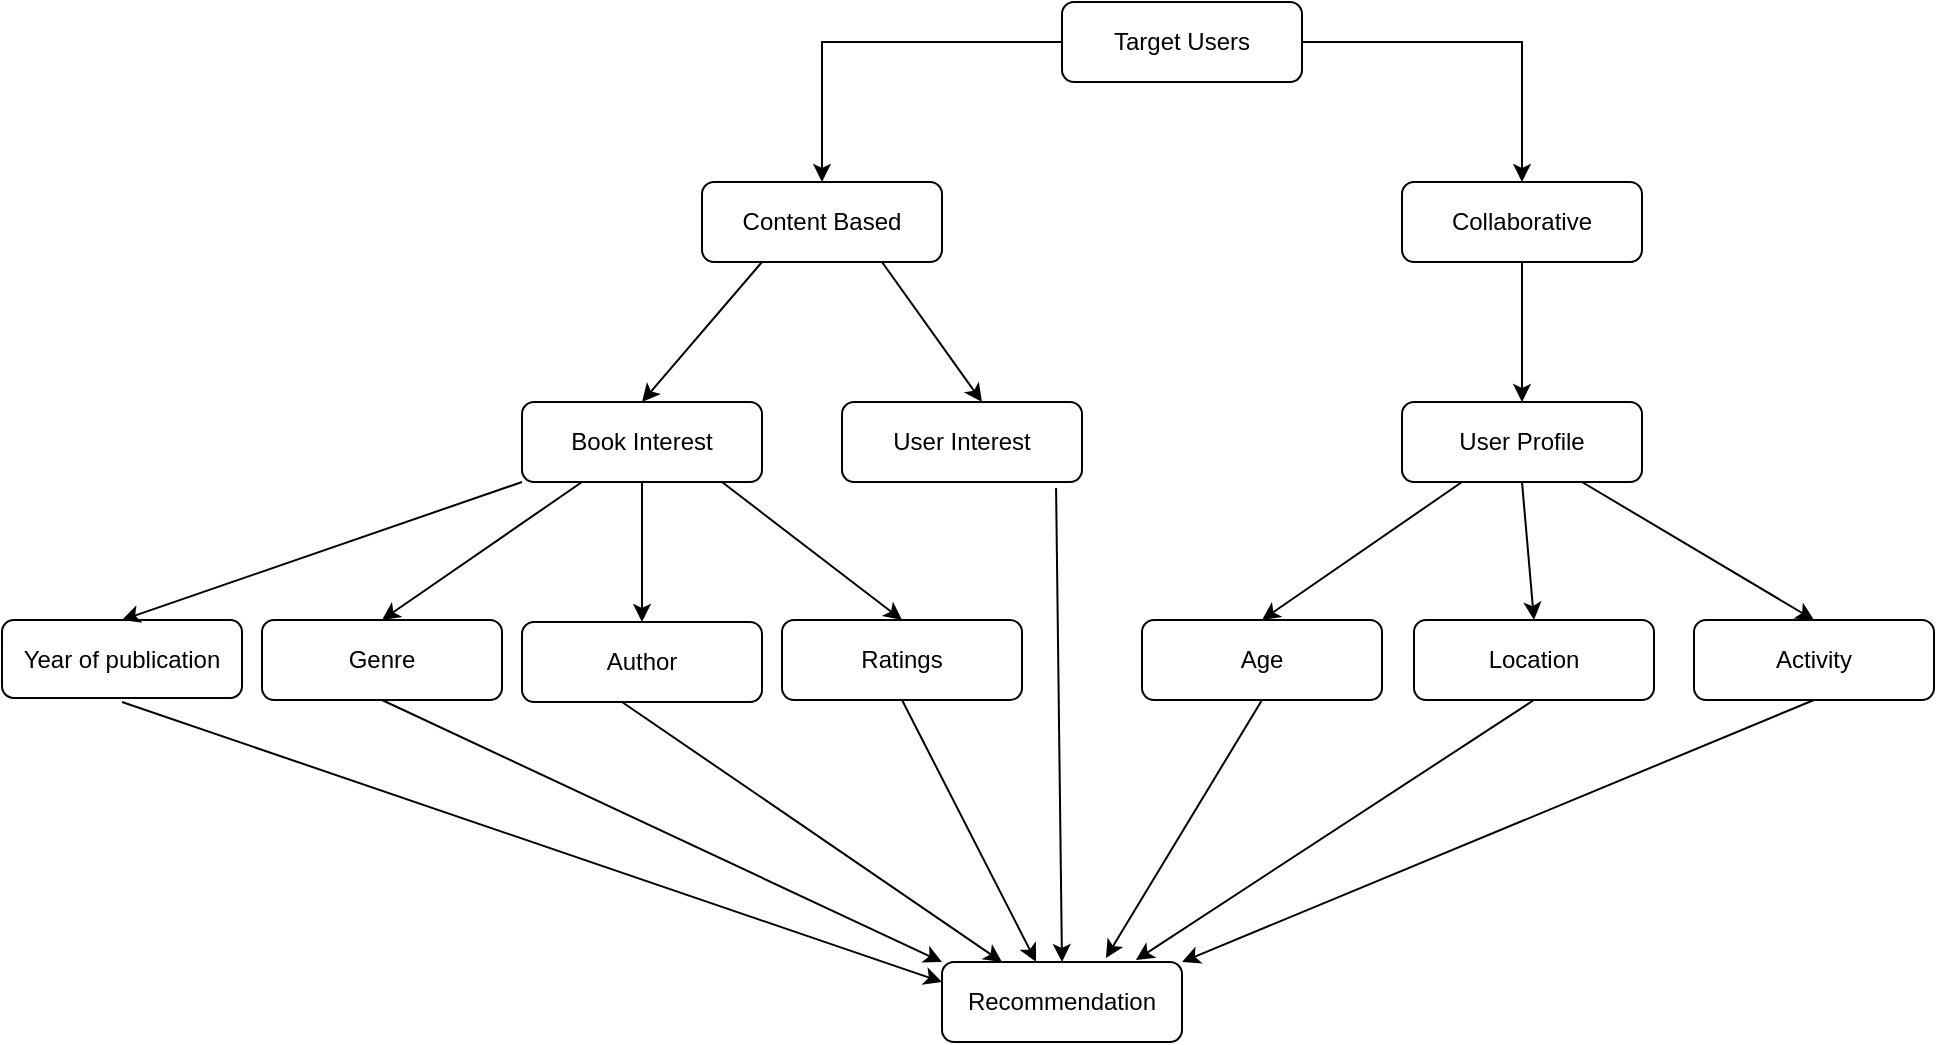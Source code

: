 <mxfile version="21.6.8" type="github">
  <diagram id="C5RBs43oDa-KdzZeNtuy" name="Page-1">
    <mxGraphModel dx="1707" dy="488" grid="1" gridSize="10" guides="1" tooltips="1" connect="1" arrows="1" fold="1" page="1" pageScale="1" pageWidth="827" pageHeight="1169" math="0" shadow="0">
      <root>
        <mxCell id="WIyWlLk6GJQsqaUBKTNV-0" />
        <mxCell id="WIyWlLk6GJQsqaUBKTNV-1" parent="WIyWlLk6GJQsqaUBKTNV-0" />
        <mxCell id="Zo8uTR7I00RLLcpl7ttz-0" style="edgeStyle=orthogonalEdgeStyle;rounded=0;orthogonalLoop=1;jettySize=auto;html=1;entryX=0.5;entryY=0;entryDx=0;entryDy=0;" edge="1" parent="WIyWlLk6GJQsqaUBKTNV-1" source="WIyWlLk6GJQsqaUBKTNV-3" target="Zo8uTR7I00RLLcpl7ttz-2">
          <mxGeometry relative="1" as="geometry">
            <mxPoint x="220" y="170" as="targetPoint" />
            <Array as="points">
              <mxPoint x="220" y="110" />
            </Array>
          </mxGeometry>
        </mxCell>
        <mxCell id="WIyWlLk6GJQsqaUBKTNV-3" value="Target Users" style="rounded=1;whiteSpace=wrap;html=1;fontSize=12;glass=0;strokeWidth=1;shadow=0;" parent="WIyWlLk6GJQsqaUBKTNV-1" vertex="1">
          <mxGeometry x="340" y="90" width="120" height="40" as="geometry" />
        </mxCell>
        <mxCell id="Zo8uTR7I00RLLcpl7ttz-2" value="Content Based" style="rounded=1;whiteSpace=wrap;html=1;fontSize=12;glass=0;strokeWidth=1;shadow=0;" vertex="1" parent="WIyWlLk6GJQsqaUBKTNV-1">
          <mxGeometry x="160" y="180" width="120" height="40" as="geometry" />
        </mxCell>
        <mxCell id="Zo8uTR7I00RLLcpl7ttz-3" value="Collaborative" style="rounded=1;whiteSpace=wrap;html=1;fontSize=12;glass=0;strokeWidth=1;shadow=0;" vertex="1" parent="WIyWlLk6GJQsqaUBKTNV-1">
          <mxGeometry x="510" y="180" width="120" height="40" as="geometry" />
        </mxCell>
        <mxCell id="Zo8uTR7I00RLLcpl7ttz-4" style="edgeStyle=orthogonalEdgeStyle;rounded=0;orthogonalLoop=1;jettySize=auto;html=1;entryX=0.5;entryY=0;entryDx=0;entryDy=0;exitX=1;exitY=0.5;exitDx=0;exitDy=0;" edge="1" parent="WIyWlLk6GJQsqaUBKTNV-1" source="WIyWlLk6GJQsqaUBKTNV-3">
          <mxGeometry relative="1" as="geometry">
            <mxPoint x="570" y="180" as="targetPoint" />
            <mxPoint x="670" y="110" as="sourcePoint" />
            <Array as="points">
              <mxPoint x="570" y="110" />
            </Array>
          </mxGeometry>
        </mxCell>
        <mxCell id="Zo8uTR7I00RLLcpl7ttz-7" value="" style="endArrow=classic;html=1;rounded=0;exitX=0.25;exitY=1;exitDx=0;exitDy=0;entryX=0.5;entryY=0;entryDx=0;entryDy=0;" edge="1" parent="WIyWlLk6GJQsqaUBKTNV-1" source="Zo8uTR7I00RLLcpl7ttz-2" target="Zo8uTR7I00RLLcpl7ttz-8">
          <mxGeometry width="50" height="50" relative="1" as="geometry">
            <mxPoint x="110" y="360" as="sourcePoint" />
            <mxPoint x="100" y="290" as="targetPoint" />
          </mxGeometry>
        </mxCell>
        <mxCell id="Zo8uTR7I00RLLcpl7ttz-8" value="Book Interest" style="rounded=1;whiteSpace=wrap;html=1;" vertex="1" parent="WIyWlLk6GJQsqaUBKTNV-1">
          <mxGeometry x="70" y="290" width="120" height="40" as="geometry" />
        </mxCell>
        <mxCell id="Zo8uTR7I00RLLcpl7ttz-9" value="" style="endArrow=classic;html=1;rounded=0;exitX=0.75;exitY=1;exitDx=0;exitDy=0;" edge="1" parent="WIyWlLk6GJQsqaUBKTNV-1" source="Zo8uTR7I00RLLcpl7ttz-2">
          <mxGeometry width="50" height="50" relative="1" as="geometry">
            <mxPoint x="390" y="220" as="sourcePoint" />
            <mxPoint x="300" y="290" as="targetPoint" />
          </mxGeometry>
        </mxCell>
        <mxCell id="Zo8uTR7I00RLLcpl7ttz-10" value="User Interest" style="rounded=1;whiteSpace=wrap;html=1;" vertex="1" parent="WIyWlLk6GJQsqaUBKTNV-1">
          <mxGeometry x="230" y="290" width="120" height="40" as="geometry" />
        </mxCell>
        <mxCell id="Zo8uTR7I00RLLcpl7ttz-11" value="" style="endArrow=classic;html=1;rounded=0;exitX=0.5;exitY=1;exitDx=0;exitDy=0;entryX=0.5;entryY=0;entryDx=0;entryDy=0;" edge="1" parent="WIyWlLk6GJQsqaUBKTNV-1" target="Zo8uTR7I00RLLcpl7ttz-12" source="Zo8uTR7I00RLLcpl7ttz-3">
          <mxGeometry width="50" height="50" relative="1" as="geometry">
            <mxPoint x="534" y="220" as="sourcePoint" />
            <mxPoint x="444" y="290" as="targetPoint" />
          </mxGeometry>
        </mxCell>
        <mxCell id="Zo8uTR7I00RLLcpl7ttz-12" value="User Profile" style="rounded=1;whiteSpace=wrap;html=1;" vertex="1" parent="WIyWlLk6GJQsqaUBKTNV-1">
          <mxGeometry x="510" y="290" width="120" height="40" as="geometry" />
        </mxCell>
        <mxCell id="Zo8uTR7I00RLLcpl7ttz-15" value="" style="endArrow=classic;html=1;rounded=0;exitX=0.25;exitY=1;exitDx=0;exitDy=0;entryX=0.5;entryY=0;entryDx=0;entryDy=0;" edge="1" parent="WIyWlLk6GJQsqaUBKTNV-1" source="Zo8uTR7I00RLLcpl7ttz-8" target="Zo8uTR7I00RLLcpl7ttz-16">
          <mxGeometry width="50" height="50" relative="1" as="geometry">
            <mxPoint x="90" y="430" as="sourcePoint" />
            <mxPoint x="80" y="400" as="targetPoint" />
          </mxGeometry>
        </mxCell>
        <mxCell id="Zo8uTR7I00RLLcpl7ttz-16" value="Genre" style="rounded=1;whiteSpace=wrap;html=1;" vertex="1" parent="WIyWlLk6GJQsqaUBKTNV-1">
          <mxGeometry x="-60" y="399" width="120" height="40" as="geometry" />
        </mxCell>
        <mxCell id="Zo8uTR7I00RLLcpl7ttz-17" value="" style="endArrow=classic;html=1;rounded=0;exitX=0.5;exitY=1;exitDx=0;exitDy=0;entryX=0.5;entryY=0;entryDx=0;entryDy=0;" edge="1" parent="WIyWlLk6GJQsqaUBKTNV-1" source="Zo8uTR7I00RLLcpl7ttz-8" target="Zo8uTR7I00RLLcpl7ttz-18">
          <mxGeometry width="50" height="50" relative="1" as="geometry">
            <mxPoint x="170" y="330" as="sourcePoint" />
            <mxPoint x="170" y="399" as="targetPoint" />
            <Array as="points" />
          </mxGeometry>
        </mxCell>
        <mxCell id="Zo8uTR7I00RLLcpl7ttz-18" value="Author" style="rounded=1;whiteSpace=wrap;html=1;" vertex="1" parent="WIyWlLk6GJQsqaUBKTNV-1">
          <mxGeometry x="70" y="400" width="120" height="40" as="geometry" />
        </mxCell>
        <mxCell id="Zo8uTR7I00RLLcpl7ttz-19" value="" style="endArrow=classic;html=1;rounded=0;entryX=0.5;entryY=0;entryDx=0;entryDy=0;" edge="1" parent="WIyWlLk6GJQsqaUBKTNV-1" target="Zo8uTR7I00RLLcpl7ttz-20">
          <mxGeometry width="50" height="50" relative="1" as="geometry">
            <mxPoint x="170" y="330" as="sourcePoint" />
            <mxPoint x="310" y="409" as="targetPoint" />
            <Array as="points" />
          </mxGeometry>
        </mxCell>
        <mxCell id="Zo8uTR7I00RLLcpl7ttz-20" value="Ratings" style="rounded=1;whiteSpace=wrap;html=1;" vertex="1" parent="WIyWlLk6GJQsqaUBKTNV-1">
          <mxGeometry x="200" y="399" width="120" height="40" as="geometry" />
        </mxCell>
        <mxCell id="Zo8uTR7I00RLLcpl7ttz-21" value="" style="endArrow=classic;html=1;rounded=0;exitX=0.25;exitY=1;exitDx=0;exitDy=0;entryX=0.5;entryY=0;entryDx=0;entryDy=0;" edge="1" parent="WIyWlLk6GJQsqaUBKTNV-1" target="Zo8uTR7I00RLLcpl7ttz-22" source="Zo8uTR7I00RLLcpl7ttz-12">
          <mxGeometry width="50" height="50" relative="1" as="geometry">
            <mxPoint x="566" y="320" as="sourcePoint" />
            <mxPoint x="546" y="460" as="targetPoint" />
          </mxGeometry>
        </mxCell>
        <mxCell id="Zo8uTR7I00RLLcpl7ttz-22" value="Age" style="rounded=1;whiteSpace=wrap;html=1;" vertex="1" parent="WIyWlLk6GJQsqaUBKTNV-1">
          <mxGeometry x="380" y="399" width="120" height="40" as="geometry" />
        </mxCell>
        <mxCell id="Zo8uTR7I00RLLcpl7ttz-23" value="" style="endArrow=classic;html=1;rounded=0;exitX=0.5;exitY=1;exitDx=0;exitDy=0;entryX=0.5;entryY=0;entryDx=0;entryDy=0;" edge="1" parent="WIyWlLk6GJQsqaUBKTNV-1" target="Zo8uTR7I00RLLcpl7ttz-24" source="Zo8uTR7I00RLLcpl7ttz-12">
          <mxGeometry width="50" height="50" relative="1" as="geometry">
            <mxPoint x="596" y="320" as="sourcePoint" />
            <mxPoint x="636" y="459" as="targetPoint" />
            <Array as="points" />
          </mxGeometry>
        </mxCell>
        <mxCell id="Zo8uTR7I00RLLcpl7ttz-24" value="Location" style="rounded=1;whiteSpace=wrap;html=1;" vertex="1" parent="WIyWlLk6GJQsqaUBKTNV-1">
          <mxGeometry x="516" y="399" width="120" height="40" as="geometry" />
        </mxCell>
        <mxCell id="Zo8uTR7I00RLLcpl7ttz-25" value="" style="endArrow=classic;html=1;rounded=0;entryX=0.5;entryY=0;entryDx=0;entryDy=0;exitX=0.75;exitY=1;exitDx=0;exitDy=0;" edge="1" parent="WIyWlLk6GJQsqaUBKTNV-1" target="Zo8uTR7I00RLLcpl7ttz-26" source="Zo8uTR7I00RLLcpl7ttz-12">
          <mxGeometry width="50" height="50" relative="1" as="geometry">
            <mxPoint x="626" y="320" as="sourcePoint" />
            <mxPoint x="776" y="469" as="targetPoint" />
            <Array as="points" />
          </mxGeometry>
        </mxCell>
        <mxCell id="Zo8uTR7I00RLLcpl7ttz-26" value="Activity" style="rounded=1;whiteSpace=wrap;html=1;" vertex="1" parent="WIyWlLk6GJQsqaUBKTNV-1">
          <mxGeometry x="656" y="399" width="120" height="40" as="geometry" />
        </mxCell>
        <mxCell id="Zo8uTR7I00RLLcpl7ttz-27" value="Recommendation" style="rounded=1;whiteSpace=wrap;html=1;" vertex="1" parent="WIyWlLk6GJQsqaUBKTNV-1">
          <mxGeometry x="280" y="570" width="120" height="40" as="geometry" />
        </mxCell>
        <mxCell id="Zo8uTR7I00RLLcpl7ttz-28" value="" style="endArrow=classic;html=1;rounded=0;entryX=0.5;entryY=0;entryDx=0;entryDy=0;exitX=0.892;exitY=1.075;exitDx=0;exitDy=0;exitPerimeter=0;" edge="1" parent="WIyWlLk6GJQsqaUBKTNV-1" source="Zo8uTR7I00RLLcpl7ttz-10" target="Zo8uTR7I00RLLcpl7ttz-27">
          <mxGeometry width="50" height="50" relative="1" as="geometry">
            <mxPoint x="240" y="550" as="sourcePoint" />
            <mxPoint x="290" y="500" as="targetPoint" />
          </mxGeometry>
        </mxCell>
        <mxCell id="Zo8uTR7I00RLLcpl7ttz-29" value="" style="endArrow=classic;html=1;rounded=0;exitX=0.5;exitY=1;exitDx=0;exitDy=0;entryX=0;entryY=0;entryDx=0;entryDy=0;" edge="1" parent="WIyWlLk6GJQsqaUBKTNV-1" source="Zo8uTR7I00RLLcpl7ttz-16" target="Zo8uTR7I00RLLcpl7ttz-27">
          <mxGeometry width="50" height="50" relative="1" as="geometry">
            <mxPoint x="20" y="630" as="sourcePoint" />
            <mxPoint x="70" y="580" as="targetPoint" />
            <Array as="points" />
          </mxGeometry>
        </mxCell>
        <mxCell id="Zo8uTR7I00RLLcpl7ttz-30" value="" style="endArrow=classic;html=1;rounded=0;entryX=0.25;entryY=0;entryDx=0;entryDy=0;" edge="1" parent="WIyWlLk6GJQsqaUBKTNV-1" target="Zo8uTR7I00RLLcpl7ttz-27">
          <mxGeometry width="50" height="50" relative="1" as="geometry">
            <mxPoint x="120" y="440" as="sourcePoint" />
            <mxPoint x="170" y="490" as="targetPoint" />
          </mxGeometry>
        </mxCell>
        <mxCell id="Zo8uTR7I00RLLcpl7ttz-33" value="" style="endArrow=classic;html=1;rounded=0;entryX=0.392;entryY=0;entryDx=0;entryDy=0;entryPerimeter=0;exitX=0.5;exitY=1;exitDx=0;exitDy=0;" edge="1" parent="WIyWlLk6GJQsqaUBKTNV-1" source="Zo8uTR7I00RLLcpl7ttz-20" target="Zo8uTR7I00RLLcpl7ttz-27">
          <mxGeometry width="50" height="50" relative="1" as="geometry">
            <mxPoint x="60" y="640" as="sourcePoint" />
            <mxPoint x="110" y="590" as="targetPoint" />
          </mxGeometry>
        </mxCell>
        <mxCell id="Zo8uTR7I00RLLcpl7ttz-34" value="" style="endArrow=classic;html=1;rounded=0;entryX=0.683;entryY=-0.05;entryDx=0;entryDy=0;entryPerimeter=0;exitX=0.5;exitY=1;exitDx=0;exitDy=0;" edge="1" parent="WIyWlLk6GJQsqaUBKTNV-1" source="Zo8uTR7I00RLLcpl7ttz-22" target="Zo8uTR7I00RLLcpl7ttz-27">
          <mxGeometry width="50" height="50" relative="1" as="geometry">
            <mxPoint x="420" y="500" as="sourcePoint" />
            <mxPoint x="460" y="510" as="targetPoint" />
          </mxGeometry>
        </mxCell>
        <mxCell id="Zo8uTR7I00RLLcpl7ttz-35" value="" style="endArrow=classic;html=1;rounded=0;entryX=0.808;entryY=-0.025;entryDx=0;entryDy=0;entryPerimeter=0;exitX=0.5;exitY=1;exitDx=0;exitDy=0;" edge="1" parent="WIyWlLk6GJQsqaUBKTNV-1" source="Zo8uTR7I00RLLcpl7ttz-24" target="Zo8uTR7I00RLLcpl7ttz-27">
          <mxGeometry width="50" height="50" relative="1" as="geometry">
            <mxPoint x="420" y="560" as="sourcePoint" />
            <mxPoint x="470" y="510" as="targetPoint" />
          </mxGeometry>
        </mxCell>
        <mxCell id="Zo8uTR7I00RLLcpl7ttz-36" value="" style="endArrow=classic;html=1;rounded=0;entryX=1;entryY=0;entryDx=0;entryDy=0;exitX=0.5;exitY=1;exitDx=0;exitDy=0;" edge="1" parent="WIyWlLk6GJQsqaUBKTNV-1" source="Zo8uTR7I00RLLcpl7ttz-26" target="Zo8uTR7I00RLLcpl7ttz-27">
          <mxGeometry width="50" height="50" relative="1" as="geometry">
            <mxPoint x="590" y="600" as="sourcePoint" />
            <mxPoint x="640" y="550" as="targetPoint" />
          </mxGeometry>
        </mxCell>
        <mxCell id="Zo8uTR7I00RLLcpl7ttz-37" value="Year of publication" style="rounded=1;whiteSpace=wrap;html=1;" vertex="1" parent="WIyWlLk6GJQsqaUBKTNV-1">
          <mxGeometry x="-190" y="399" width="120" height="39" as="geometry" />
        </mxCell>
        <mxCell id="Zo8uTR7I00RLLcpl7ttz-38" value="" style="endArrow=classic;html=1;rounded=0;entryX=0.5;entryY=0;entryDx=0;entryDy=0;" edge="1" parent="WIyWlLk6GJQsqaUBKTNV-1" target="Zo8uTR7I00RLLcpl7ttz-37">
          <mxGeometry width="50" height="50" relative="1" as="geometry">
            <mxPoint x="70" y="330" as="sourcePoint" />
            <mxPoint x="-120" y="310" as="targetPoint" />
          </mxGeometry>
        </mxCell>
        <mxCell id="Zo8uTR7I00RLLcpl7ttz-39" value="" style="endArrow=classic;html=1;rounded=0;entryX=0;entryY=0.25;entryDx=0;entryDy=0;" edge="1" parent="WIyWlLk6GJQsqaUBKTNV-1" target="Zo8uTR7I00RLLcpl7ttz-27">
          <mxGeometry width="50" height="50" relative="1" as="geometry">
            <mxPoint x="-130" y="440" as="sourcePoint" />
            <mxPoint x="160" y="650" as="targetPoint" />
            <Array as="points">
              <mxPoint x="-130" y="440" />
            </Array>
          </mxGeometry>
        </mxCell>
      </root>
    </mxGraphModel>
  </diagram>
</mxfile>
